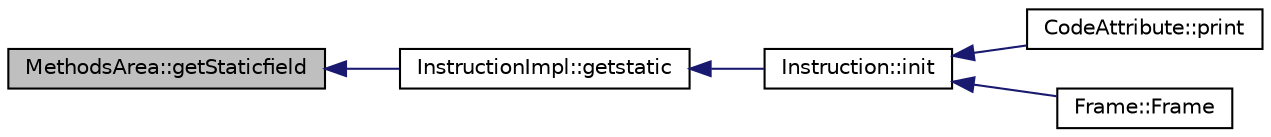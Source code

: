 digraph "MethodsArea::getStaticfield"
{
  edge [fontname="Helvetica",fontsize="10",labelfontname="Helvetica",labelfontsize="10"];
  node [fontname="Helvetica",fontsize="10",shape=record];
  rankdir="LR";
  Node1 [label="MethodsArea::getStaticfield",height=0.2,width=0.4,color="black", fillcolor="grey75", style="filled", fontcolor="black"];
  Node1 -> Node2 [dir="back",color="midnightblue",fontsize="10",style="solid"];
  Node2 [label="InstructionImpl::getstatic",height=0.2,width=0.4,color="black", fillcolor="white", style="filled",URL="$class_instruction_impl.html#af10750df1ad4bf72ac80445dbbec068b"];
  Node2 -> Node3 [dir="back",color="midnightblue",fontsize="10",style="solid"];
  Node3 [label="Instruction::init",height=0.2,width=0.4,color="black", fillcolor="white", style="filled",URL="$class_instruction.html#a145a172552303c9cbd8a5856e31a701b"];
  Node3 -> Node4 [dir="back",color="midnightblue",fontsize="10",style="solid"];
  Node4 [label="CodeAttribute::print",height=0.2,width=0.4,color="black", fillcolor="white", style="filled",URL="$class_code_attribute.html#a380eb04a01b0a0db351cf74443067ba4"];
  Node3 -> Node5 [dir="back",color="midnightblue",fontsize="10",style="solid"];
  Node5 [label="Frame::Frame",height=0.2,width=0.4,color="black", fillcolor="white", style="filled",URL="$struct_frame.html#abe0b370087d05267cab997ecdc78c4bd"];
}
